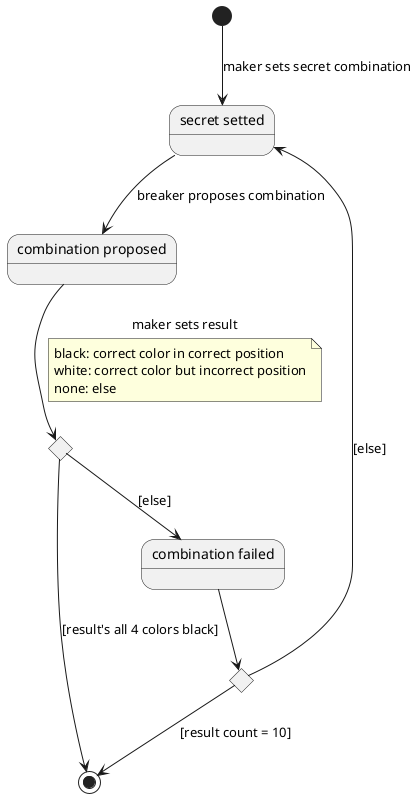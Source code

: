 @startuml rules
state "secret setted" as S1
state "combination proposed" as S2
state S3 <<choice>>
state "combination failed" as S4
state S5 <<choice>>

[*] --> S1 : maker sets secret combination
S1 --> S2: breaker proposes combination
S2 --> S3: maker sets result
note on link
black: correct color in correct position
white: correct color but incorrect position
none: else
end note
S3 --> [*]: [result's all 4 colors black]
S3 --> S4: [else]
S4 --> S5
S5 --> [*]: [result count = 10]
S5 --> S1: [else]


@enduml